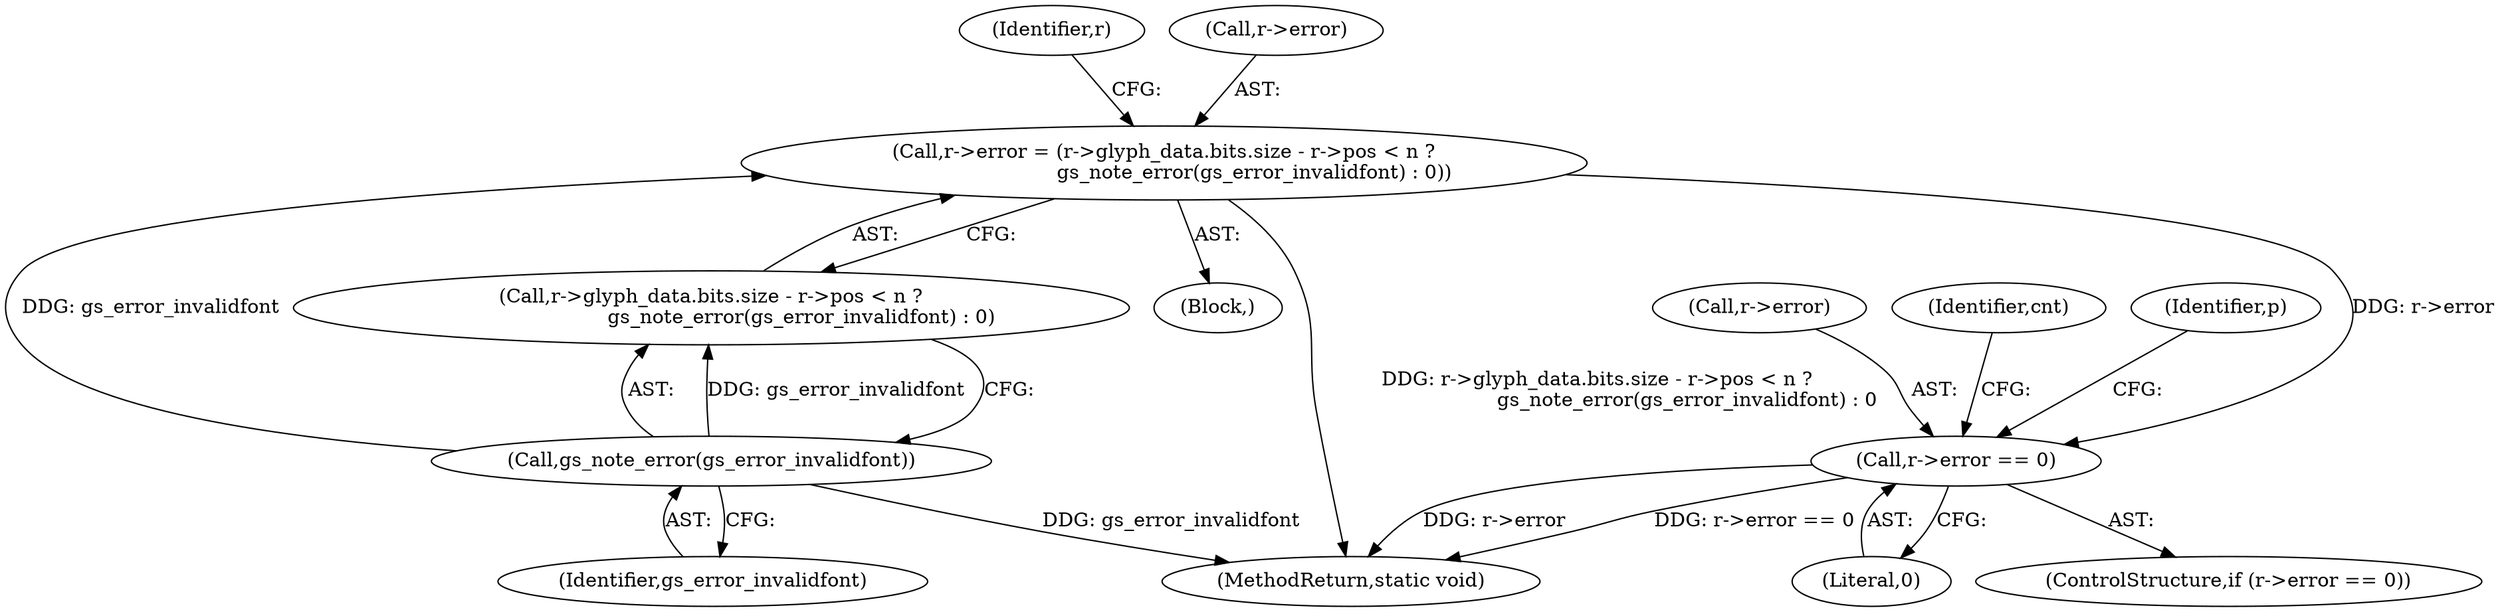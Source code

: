 digraph "1_ghostscript_937ccd17ac65935633b2ebc06cb7089b91e17e6b@pointer" {
"1000161" [label="(Call,r->error == 0)"];
"1000139" [label="(Call,r->error = (r->glyph_data.bits.size - r->pos < n ?\n                             gs_note_error(gs_error_invalidfont) : 0))"];
"1000157" [label="(Call,gs_note_error(gs_error_invalidfont))"];
"1000163" [label="(Identifier,r)"];
"1000165" [label="(Literal,0)"];
"1000139" [label="(Call,r->error = (r->glyph_data.bits.size - r->pos < n ?\n                             gs_note_error(gs_error_invalidfont) : 0))"];
"1000140" [label="(Call,r->error)"];
"1000143" [label="(Call,r->glyph_data.bits.size - r->pos < n ?\n                             gs_note_error(gs_error_invalidfont) : 0)"];
"1000162" [label="(Call,r->error)"];
"1000161" [label="(Call,r->error == 0)"];
"1000125" [label="(Block,)"];
"1000157" [label="(Call,gs_note_error(gs_error_invalidfont))"];
"1000158" [label="(Identifier,gs_error_invalidfont)"];
"1000173" [label="(Identifier,cnt)"];
"1000167" [label="(Identifier,p)"];
"1000160" [label="(ControlStructure,if (r->error == 0))"];
"1000261" [label="(MethodReturn,static void)"];
"1000161" -> "1000160"  [label="AST: "];
"1000161" -> "1000165"  [label="CFG: "];
"1000162" -> "1000161"  [label="AST: "];
"1000165" -> "1000161"  [label="AST: "];
"1000167" -> "1000161"  [label="CFG: "];
"1000173" -> "1000161"  [label="CFG: "];
"1000161" -> "1000261"  [label="DDG: r->error == 0"];
"1000161" -> "1000261"  [label="DDG: r->error"];
"1000139" -> "1000161"  [label="DDG: r->error"];
"1000139" -> "1000125"  [label="AST: "];
"1000139" -> "1000143"  [label="CFG: "];
"1000140" -> "1000139"  [label="AST: "];
"1000143" -> "1000139"  [label="AST: "];
"1000163" -> "1000139"  [label="CFG: "];
"1000139" -> "1000261"  [label="DDG: r->glyph_data.bits.size - r->pos < n ?\n                             gs_note_error(gs_error_invalidfont) : 0"];
"1000157" -> "1000139"  [label="DDG: gs_error_invalidfont"];
"1000157" -> "1000143"  [label="AST: "];
"1000157" -> "1000158"  [label="CFG: "];
"1000158" -> "1000157"  [label="AST: "];
"1000143" -> "1000157"  [label="CFG: "];
"1000157" -> "1000261"  [label="DDG: gs_error_invalidfont"];
"1000157" -> "1000143"  [label="DDG: gs_error_invalidfont"];
}
